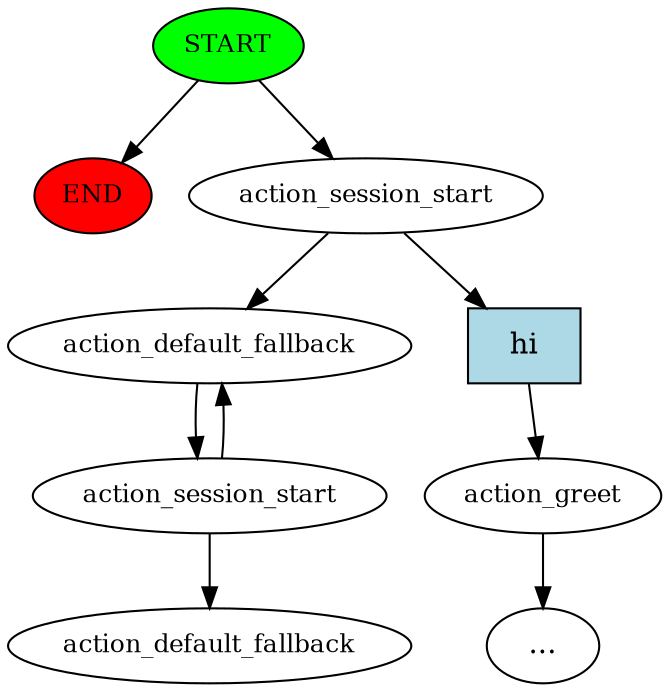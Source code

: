 digraph  {
0 [class="start active", fillcolor=green, fontsize=12, label=START, style=filled];
"-1" [class=end, fillcolor=red, fontsize=12, label=END, style=filled];
1 [class=active, fontsize=12, label=action_session_start];
2 [class="", fontsize=12, label=action_greet];
"-3" [class=ellipsis, label="..."];
4 [class=active, fontsize=12, label=action_default_fallback];
5 [class=active, fontsize=12, label=action_session_start];
28 [class="dashed active", fontsize=12, label=action_default_fallback];
29 [class=intent, fillcolor=lightblue, label=hi, shape=rect, style=filled];
0 -> "-1"  [class="", key=NONE, label=""];
0 -> 1  [class=active, key=NONE, label=""];
1 -> 4  [class=active, key=NONE, label=""];
1 -> 29  [class="", key=0];
2 -> "-3"  [class="", key=NONE, label=""];
4 -> 5  [class=active, key=NONE, label=""];
5 -> 4  [class=active, key=NONE, label=""];
5 -> 28  [class=active, key=NONE, label=""];
29 -> 2  [class="", key=0];
}
